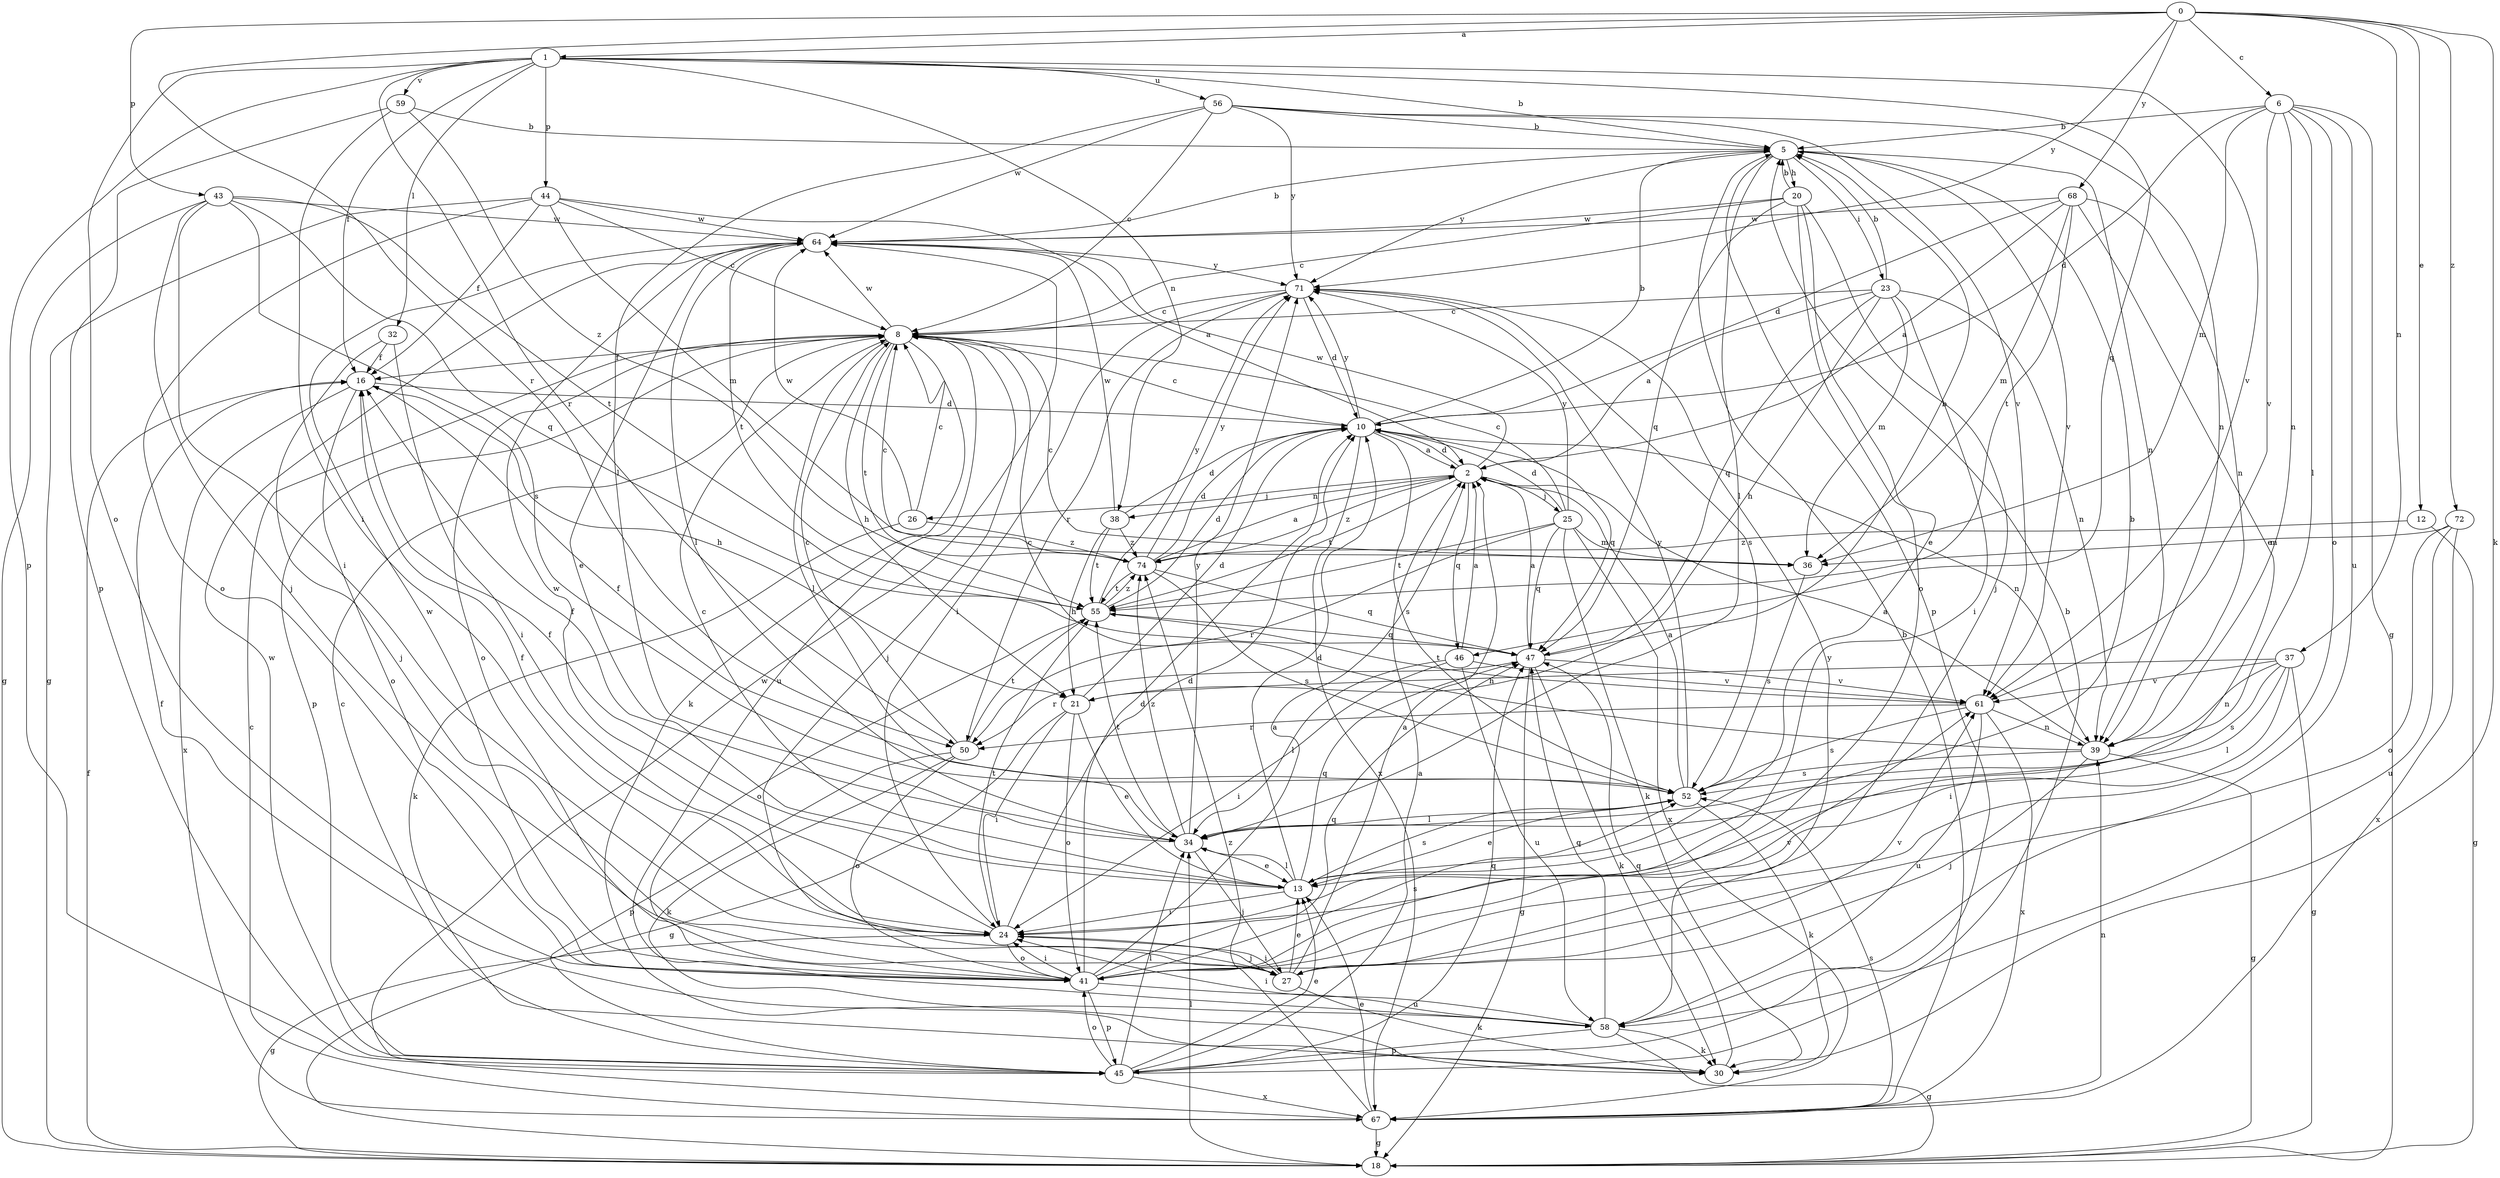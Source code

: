strict digraph  {
0;
1;
2;
5;
6;
8;
10;
12;
13;
16;
18;
20;
21;
23;
24;
25;
26;
27;
30;
32;
34;
36;
37;
38;
39;
41;
43;
44;
45;
46;
47;
50;
52;
55;
56;
58;
59;
61;
64;
67;
68;
71;
72;
74;
0 -> 1  [label=a];
0 -> 6  [label=c];
0 -> 12  [label=e];
0 -> 30  [label=k];
0 -> 37  [label=n];
0 -> 43  [label=p];
0 -> 50  [label=r];
0 -> 68  [label=y];
0 -> 71  [label=y];
0 -> 72  [label=z];
1 -> 5  [label=b];
1 -> 16  [label=f];
1 -> 32  [label=l];
1 -> 38  [label=n];
1 -> 41  [label=o];
1 -> 44  [label=p];
1 -> 45  [label=p];
1 -> 46  [label=q];
1 -> 50  [label=r];
1 -> 56  [label=u];
1 -> 59  [label=v];
1 -> 61  [label=v];
2 -> 10  [label=d];
2 -> 25  [label=j];
2 -> 26  [label=j];
2 -> 38  [label=n];
2 -> 46  [label=q];
2 -> 55  [label=t];
2 -> 64  [label=w];
2 -> 74  [label=z];
5 -> 20  [label=h];
5 -> 23  [label=i];
5 -> 34  [label=l];
5 -> 39  [label=n];
5 -> 45  [label=p];
5 -> 61  [label=v];
5 -> 71  [label=y];
6 -> 5  [label=b];
6 -> 10  [label=d];
6 -> 18  [label=g];
6 -> 34  [label=l];
6 -> 36  [label=m];
6 -> 39  [label=n];
6 -> 41  [label=o];
6 -> 58  [label=u];
6 -> 61  [label=v];
8 -> 16  [label=f];
8 -> 21  [label=h];
8 -> 27  [label=j];
8 -> 30  [label=k];
8 -> 34  [label=l];
8 -> 41  [label=o];
8 -> 45  [label=p];
8 -> 55  [label=t];
8 -> 58  [label=u];
8 -> 64  [label=w];
10 -> 2  [label=a];
10 -> 5  [label=b];
10 -> 8  [label=c];
10 -> 39  [label=n];
10 -> 47  [label=q];
10 -> 52  [label=s];
10 -> 67  [label=x];
10 -> 71  [label=y];
12 -> 18  [label=g];
12 -> 74  [label=z];
13 -> 5  [label=b];
13 -> 8  [label=c];
13 -> 10  [label=d];
13 -> 16  [label=f];
13 -> 24  [label=i];
13 -> 34  [label=l];
13 -> 47  [label=q];
13 -> 52  [label=s];
16 -> 10  [label=d];
16 -> 21  [label=h];
16 -> 41  [label=o];
16 -> 67  [label=x];
18 -> 16  [label=f];
18 -> 34  [label=l];
20 -> 5  [label=b];
20 -> 8  [label=c];
20 -> 13  [label=e];
20 -> 27  [label=j];
20 -> 41  [label=o];
20 -> 47  [label=q];
20 -> 64  [label=w];
21 -> 10  [label=d];
21 -> 13  [label=e];
21 -> 18  [label=g];
21 -> 24  [label=i];
21 -> 41  [label=o];
23 -> 2  [label=a];
23 -> 5  [label=b];
23 -> 8  [label=c];
23 -> 21  [label=h];
23 -> 24  [label=i];
23 -> 36  [label=m];
23 -> 39  [label=n];
23 -> 47  [label=q];
24 -> 10  [label=d];
24 -> 16  [label=f];
24 -> 18  [label=g];
24 -> 27  [label=j];
24 -> 41  [label=o];
24 -> 55  [label=t];
24 -> 64  [label=w];
25 -> 8  [label=c];
25 -> 10  [label=d];
25 -> 30  [label=k];
25 -> 36  [label=m];
25 -> 47  [label=q];
25 -> 50  [label=r];
25 -> 55  [label=t];
25 -> 67  [label=x];
25 -> 71  [label=y];
26 -> 8  [label=c];
26 -> 30  [label=k];
26 -> 64  [label=w];
26 -> 74  [label=z];
27 -> 2  [label=a];
27 -> 13  [label=e];
27 -> 24  [label=i];
27 -> 30  [label=k];
27 -> 61  [label=v];
30 -> 47  [label=q];
32 -> 16  [label=f];
32 -> 24  [label=i];
32 -> 27  [label=j];
34 -> 13  [label=e];
34 -> 16  [label=f];
34 -> 27  [label=j];
34 -> 55  [label=t];
34 -> 71  [label=y];
34 -> 74  [label=z];
36 -> 8  [label=c];
36 -> 52  [label=s];
37 -> 18  [label=g];
37 -> 21  [label=h];
37 -> 24  [label=i];
37 -> 34  [label=l];
37 -> 39  [label=n];
37 -> 52  [label=s];
37 -> 61  [label=v];
38 -> 10  [label=d];
38 -> 21  [label=h];
38 -> 55  [label=t];
38 -> 64  [label=w];
38 -> 74  [label=z];
39 -> 2  [label=a];
39 -> 8  [label=c];
39 -> 18  [label=g];
39 -> 27  [label=j];
39 -> 52  [label=s];
41 -> 2  [label=a];
41 -> 10  [label=d];
41 -> 24  [label=i];
41 -> 45  [label=p];
41 -> 47  [label=q];
41 -> 52  [label=s];
41 -> 58  [label=u];
41 -> 61  [label=v];
41 -> 64  [label=w];
43 -> 18  [label=g];
43 -> 24  [label=i];
43 -> 27  [label=j];
43 -> 47  [label=q];
43 -> 52  [label=s];
43 -> 55  [label=t];
43 -> 64  [label=w];
44 -> 2  [label=a];
44 -> 8  [label=c];
44 -> 16  [label=f];
44 -> 18  [label=g];
44 -> 36  [label=m];
44 -> 41  [label=o];
44 -> 64  [label=w];
45 -> 2  [label=a];
45 -> 5  [label=b];
45 -> 8  [label=c];
45 -> 13  [label=e];
45 -> 34  [label=l];
45 -> 41  [label=o];
45 -> 47  [label=q];
45 -> 64  [label=w];
45 -> 67  [label=x];
46 -> 2  [label=a];
46 -> 24  [label=i];
46 -> 34  [label=l];
46 -> 58  [label=u];
46 -> 61  [label=v];
47 -> 2  [label=a];
47 -> 5  [label=b];
47 -> 18  [label=g];
47 -> 30  [label=k];
47 -> 50  [label=r];
47 -> 61  [label=v];
50 -> 8  [label=c];
50 -> 30  [label=k];
50 -> 41  [label=o];
50 -> 45  [label=p];
50 -> 55  [label=t];
52 -> 2  [label=a];
52 -> 13  [label=e];
52 -> 16  [label=f];
52 -> 30  [label=k];
52 -> 34  [label=l];
52 -> 71  [label=y];
55 -> 10  [label=d];
55 -> 41  [label=o];
55 -> 47  [label=q];
55 -> 71  [label=y];
55 -> 74  [label=z];
56 -> 5  [label=b];
56 -> 8  [label=c];
56 -> 34  [label=l];
56 -> 39  [label=n];
56 -> 61  [label=v];
56 -> 64  [label=w];
56 -> 71  [label=y];
58 -> 16  [label=f];
58 -> 18  [label=g];
58 -> 24  [label=i];
58 -> 30  [label=k];
58 -> 45  [label=p];
58 -> 47  [label=q];
58 -> 71  [label=y];
59 -> 5  [label=b];
59 -> 24  [label=i];
59 -> 45  [label=p];
59 -> 74  [label=z];
61 -> 39  [label=n];
61 -> 50  [label=r];
61 -> 52  [label=s];
61 -> 55  [label=t];
61 -> 58  [label=u];
61 -> 67  [label=x];
64 -> 5  [label=b];
64 -> 13  [label=e];
64 -> 34  [label=l];
64 -> 55  [label=t];
64 -> 71  [label=y];
67 -> 5  [label=b];
67 -> 8  [label=c];
67 -> 13  [label=e];
67 -> 18  [label=g];
67 -> 39  [label=n];
67 -> 52  [label=s];
67 -> 64  [label=w];
67 -> 74  [label=z];
68 -> 2  [label=a];
68 -> 10  [label=d];
68 -> 13  [label=e];
68 -> 36  [label=m];
68 -> 39  [label=n];
68 -> 55  [label=t];
68 -> 64  [label=w];
71 -> 8  [label=c];
71 -> 10  [label=d];
71 -> 24  [label=i];
71 -> 50  [label=r];
71 -> 52  [label=s];
72 -> 36  [label=m];
72 -> 41  [label=o];
72 -> 58  [label=u];
72 -> 67  [label=x];
74 -> 2  [label=a];
74 -> 8  [label=c];
74 -> 10  [label=d];
74 -> 47  [label=q];
74 -> 52  [label=s];
74 -> 55  [label=t];
74 -> 71  [label=y];
}
